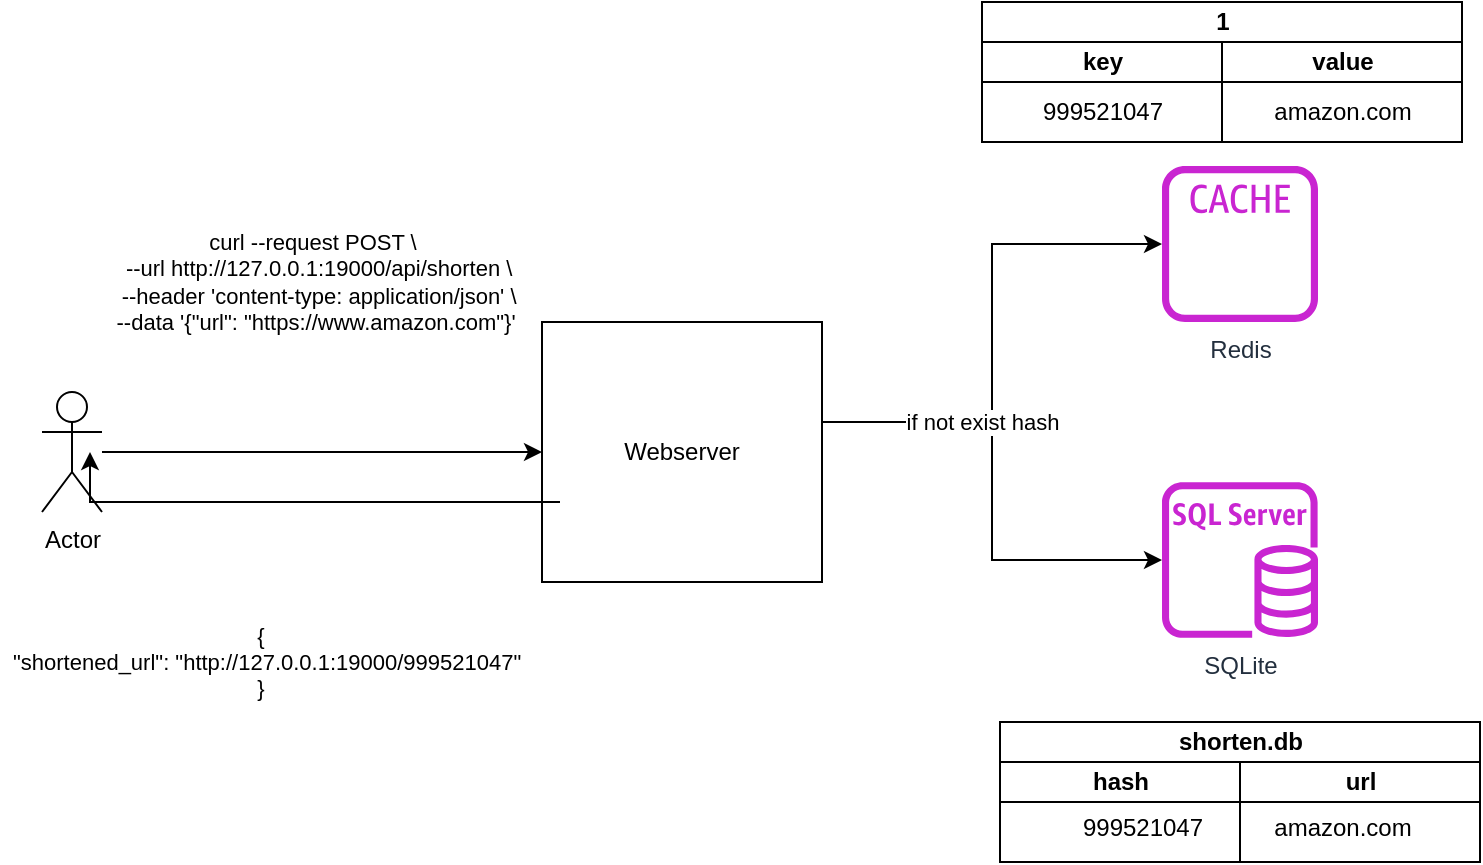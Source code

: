 <mxfile version="24.4.6" type="device">
  <diagram name="Page-1" id="AXuqZ8MUQW6K6phYCS8I">
    <mxGraphModel dx="954" dy="674" grid="1" gridSize="10" guides="1" tooltips="1" connect="1" arrows="1" fold="1" page="1" pageScale="1" pageWidth="3300" pageHeight="2339" math="0" shadow="0">
      <root>
        <mxCell id="0" />
        <mxCell id="1" parent="0" />
        <mxCell id="-T92hLNZ-4J5N98UV4zf-24" style="edgeStyle=orthogonalEdgeStyle;rounded=0;orthogonalLoop=1;jettySize=auto;html=1;" edge="1" parent="1" source="-T92hLNZ-4J5N98UV4zf-1" target="-T92hLNZ-4J5N98UV4zf-2">
          <mxGeometry relative="1" as="geometry" />
        </mxCell>
        <mxCell id="-T92hLNZ-4J5N98UV4zf-25" value="&lt;div&gt;curl --request POST \&lt;/div&gt;&lt;div&gt;&amp;nbsp; --url http://127.0.0.1:19000/api/shorten \&lt;/div&gt;&lt;div&gt;&amp;nbsp; --header &#39;content-type: application/json&#39; \&lt;/div&gt;&lt;div&gt;&amp;nbsp; --data &#39;{&quot;url&quot;: &quot;https://www.amazon.com&quot;}&#39;&amp;nbsp;&lt;/div&gt;" style="edgeLabel;html=1;align=center;verticalAlign=middle;resizable=0;points=[];" vertex="1" connectable="0" parent="-T92hLNZ-4J5N98UV4zf-24">
          <mxGeometry x="0.03" y="3" relative="1" as="geometry">
            <mxPoint x="-9" y="-82" as="offset" />
          </mxGeometry>
        </mxCell>
        <mxCell id="-T92hLNZ-4J5N98UV4zf-1" value="Actor" style="shape=umlActor;verticalLabelPosition=bottom;verticalAlign=top;html=1;outlineConnect=0;" vertex="1" parent="1">
          <mxGeometry x="80" y="235" width="30" height="60" as="geometry" />
        </mxCell>
        <mxCell id="-T92hLNZ-4J5N98UV4zf-5" style="edgeStyle=orthogonalEdgeStyle;rounded=0;orthogonalLoop=1;jettySize=auto;html=1;" edge="1" parent="1" source="-T92hLNZ-4J5N98UV4zf-2" target="-T92hLNZ-4J5N98UV4zf-3">
          <mxGeometry relative="1" as="geometry">
            <Array as="points">
              <mxPoint x="555" y="250" />
              <mxPoint x="555" y="161" />
            </Array>
          </mxGeometry>
        </mxCell>
        <mxCell id="-T92hLNZ-4J5N98UV4zf-22" style="edgeStyle=orthogonalEdgeStyle;rounded=0;orthogonalLoop=1;jettySize=auto;html=1;" edge="1" parent="1" source="-T92hLNZ-4J5N98UV4zf-2" target="-T92hLNZ-4J5N98UV4zf-4">
          <mxGeometry relative="1" as="geometry">
            <Array as="points">
              <mxPoint x="555" y="250" />
              <mxPoint x="555" y="319" />
            </Array>
          </mxGeometry>
        </mxCell>
        <mxCell id="-T92hLNZ-4J5N98UV4zf-23" value="if not exist hash" style="edgeLabel;html=1;align=center;verticalAlign=middle;resizable=0;points=[];" vertex="1" connectable="0" parent="-T92hLNZ-4J5N98UV4zf-22">
          <mxGeometry x="-0.489" y="4" relative="1" as="geometry">
            <mxPoint x="19" y="4" as="offset" />
          </mxGeometry>
        </mxCell>
        <mxCell id="-T92hLNZ-4J5N98UV4zf-2" value="Webserver" style="rounded=0;whiteSpace=wrap;html=1;" vertex="1" parent="1">
          <mxGeometry x="330" y="200" width="140" height="130" as="geometry" />
        </mxCell>
        <mxCell id="-T92hLNZ-4J5N98UV4zf-3" value="Redis" style="sketch=0;outlineConnect=0;fontColor=#232F3E;gradientColor=none;fillColor=#C925D1;strokeColor=none;dashed=0;verticalLabelPosition=bottom;verticalAlign=top;align=center;html=1;fontSize=12;fontStyle=0;aspect=fixed;pointerEvents=1;shape=mxgraph.aws4.cache_node;" vertex="1" parent="1">
          <mxGeometry x="640" y="122" width="78" height="78" as="geometry" />
        </mxCell>
        <mxCell id="-T92hLNZ-4J5N98UV4zf-4" value="SQLite" style="sketch=0;outlineConnect=0;fontColor=#232F3E;gradientColor=none;fillColor=#C925D1;strokeColor=none;dashed=0;verticalLabelPosition=bottom;verticalAlign=top;align=center;html=1;fontSize=12;fontStyle=0;aspect=fixed;pointerEvents=1;shape=mxgraph.aws4.rds_sql_server_instance;" vertex="1" parent="1">
          <mxGeometry x="640" y="280" width="78" height="78" as="geometry" />
        </mxCell>
        <mxCell id="-T92hLNZ-4J5N98UV4zf-10" value="shorten.db" style="swimlane;childLayout=stackLayout;resizeParent=1;resizeParentMax=0;startSize=20;html=1;" vertex="1" parent="1">
          <mxGeometry x="559.0" y="400" width="240" height="70" as="geometry" />
        </mxCell>
        <mxCell id="-T92hLNZ-4J5N98UV4zf-11" value="hash" style="swimlane;startSize=20;html=1;" vertex="1" parent="-T92hLNZ-4J5N98UV4zf-10">
          <mxGeometry y="20" width="120" height="50" as="geometry" />
        </mxCell>
        <mxCell id="-T92hLNZ-4J5N98UV4zf-12" value="url" style="swimlane;startSize=20;html=1;" vertex="1" parent="-T92hLNZ-4J5N98UV4zf-10">
          <mxGeometry x="120" y="20" width="120" height="50" as="geometry" />
        </mxCell>
        <mxCell id="-T92hLNZ-4J5N98UV4zf-15" value="1" style="swimlane;childLayout=stackLayout;resizeParent=1;resizeParentMax=0;startSize=20;html=1;" vertex="1" parent="1">
          <mxGeometry x="550.0" y="40" width="240" height="70" as="geometry" />
        </mxCell>
        <mxCell id="-T92hLNZ-4J5N98UV4zf-16" value="key" style="swimlane;startSize=20;html=1;" vertex="1" parent="-T92hLNZ-4J5N98UV4zf-15">
          <mxGeometry y="20" width="120" height="50" as="geometry" />
        </mxCell>
        <mxCell id="-T92hLNZ-4J5N98UV4zf-20" value="999521047" style="text;html=1;align=center;verticalAlign=middle;resizable=0;points=[];autosize=1;strokeColor=none;fillColor=none;" vertex="1" parent="-T92hLNZ-4J5N98UV4zf-16">
          <mxGeometry x="20.0" y="20" width="80" height="30" as="geometry" />
        </mxCell>
        <mxCell id="-T92hLNZ-4J5N98UV4zf-17" value="value" style="swimlane;startSize=20;html=1;" vertex="1" parent="-T92hLNZ-4J5N98UV4zf-15">
          <mxGeometry x="120" y="20" width="120" height="50" as="geometry" />
        </mxCell>
        <mxCell id="-T92hLNZ-4J5N98UV4zf-21" value="amazon.com" style="text;html=1;align=center;verticalAlign=middle;resizable=0;points=[];autosize=1;strokeColor=none;fillColor=none;" vertex="1" parent="-T92hLNZ-4J5N98UV4zf-17">
          <mxGeometry x="15.0" y="20" width="90" height="30" as="geometry" />
        </mxCell>
        <mxCell id="-T92hLNZ-4J5N98UV4zf-18" value="999521047" style="text;html=1;align=center;verticalAlign=middle;resizable=0;points=[];autosize=1;strokeColor=none;fillColor=none;" vertex="1" parent="1">
          <mxGeometry x="590" y="438" width="80" height="30" as="geometry" />
        </mxCell>
        <mxCell id="-T92hLNZ-4J5N98UV4zf-19" value="amazon.com" style="text;html=1;align=center;verticalAlign=middle;resizable=0;points=[];autosize=1;strokeColor=none;fillColor=none;" vertex="1" parent="1">
          <mxGeometry x="685" y="438" width="90" height="30" as="geometry" />
        </mxCell>
        <mxCell id="-T92hLNZ-4J5N98UV4zf-26" value="{&#xa;  &quot;shortened_url&quot;: &quot;http://127.0.0.1:19000/999521047&quot;&#xa;}" style="edgeStyle=orthogonalEdgeStyle;rounded=0;orthogonalLoop=1;jettySize=auto;html=1;entryX=0.5;entryY=0.5;entryDx=0;entryDy=0;entryPerimeter=0;" edge="1" parent="1">
          <mxGeometry x="0.154" y="80" relative="1" as="geometry">
            <mxPoint x="339" y="290" as="sourcePoint" />
            <mxPoint x="104" y="265" as="targetPoint" />
            <Array as="points">
              <mxPoint x="104" y="290" />
            </Array>
            <mxPoint as="offset" />
          </mxGeometry>
        </mxCell>
      </root>
    </mxGraphModel>
  </diagram>
</mxfile>

